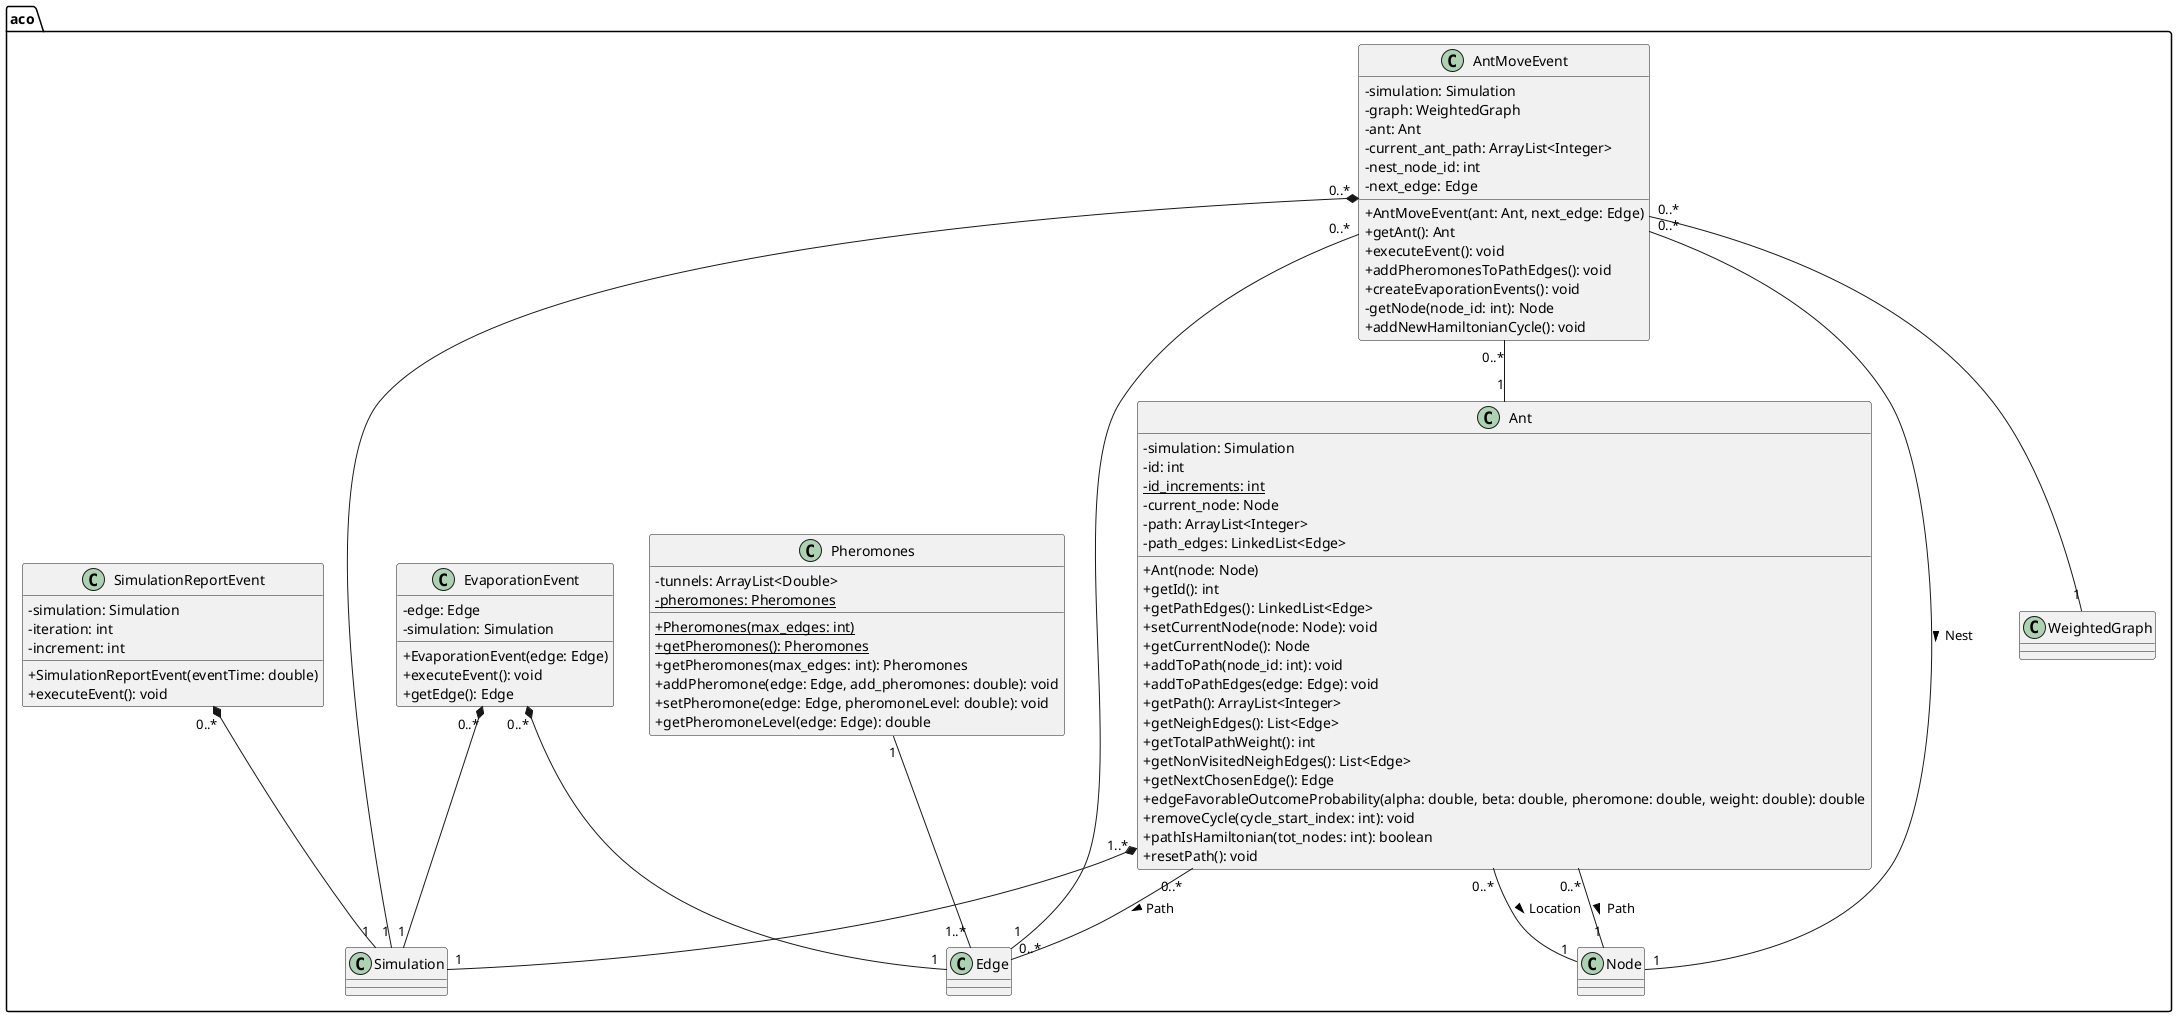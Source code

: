 @startuml
skinparam classAttributeIconSize 0

package "aco"{
  class Ant {
    - simulation: Simulation
    - id: int
    {static} - id_increments: int
    - current_node: Node
    - path: ArrayList<Integer>
    - path_edges: LinkedList<Edge>

    + Ant(node: Node)
    + getId(): int
    + getPathEdges(): LinkedList<Edge>
    + setCurrentNode(node: Node): void
    + getCurrentNode(): Node
    + addToPath(node_id: int): void
    + addToPathEdges(edge: Edge): void
    + getPath(): ArrayList<Integer>
    + getNeighEdges(): List<Edge>
    + getTotalPathWeight(): int
    + getNonVisitedNeighEdges(): List<Edge>
    + getNextChosenEdge(): Edge
    + edgeFavorableOutcomeProbability(alpha: double, beta: double, pheromone: double, weight: double): double
    + removeCycle(cycle_start_index: int): void
    + pathIsHamiltonian(tot_nodes: int): boolean
    + resetPath(): void
  }

  class AntMoveEvent {
    - simulation: Simulation
    - graph: WeightedGraph
    - ant: Ant
    - current_ant_path: ArrayList<Integer>
    - nest_node_id: int
    - next_edge: Edge

    + AntMoveEvent(ant: Ant, next_edge: Edge)
    + getAnt(): Ant
    + executeEvent(): void
    + addPheromonesToPathEdges(): void
    + createEvaporationEvents(): void
    - getNode(node_id: int): Node
    + addNewHamiltonianCycle(): void
  }

  class EvaporationEvent {
    - edge: Edge
    - simulation: Simulation

    + EvaporationEvent(edge: Edge)
    + executeEvent(): void
    + getEdge(): Edge
  }

  class Pheromones {
    - tunnels: ArrayList<Double>
    {static} - pheromones: Pheromones

    {static} + Pheromones(max_edges: int)
    {static} + getPheromones(): Pheromones
    + getPheromones(max_edges: int): Pheromones
    + addPheromone(edge: Edge, add_pheromones: double): void
    + setPheromone(edge: Edge, pheromoneLevel: double): void
    + getPheromoneLevel(edge: Edge): double
  }

  class SimulationReportEvent {
    - simulation: Simulation
    - iteration: int
    - increment: int

    + SimulationReportEvent(eventTime: double)
    + executeEvent(): void
  }

  Ant "1..*" *-- "1" Simulation
  Ant "0..*" -- "0..*" Edge: Path >
  Ant "0..*" -- "1" Node: Path >
  Ant "0..*" -- "1" Node: Location >
  AntMoveEvent "0..*" -- "1" Ant
  AntMoveEvent "0..*" -- "1" WeightedGraph
  AntMoveEvent "0..*" *-- "1" Simulation
  AntMoveEvent "0..*" -- "1" Node: Nest >
  AntMoveEvent "0..*" -- "1" Edge
  EvaporationEvent "0..*" *-- "1" Edge
  EvaporationEvent "0..*" *-- "1" Simulation
  SimulationReportEvent "0..*" *-- "1" Simulation
  Pheromones "1" -- "1..*" Edge
}
@enduml